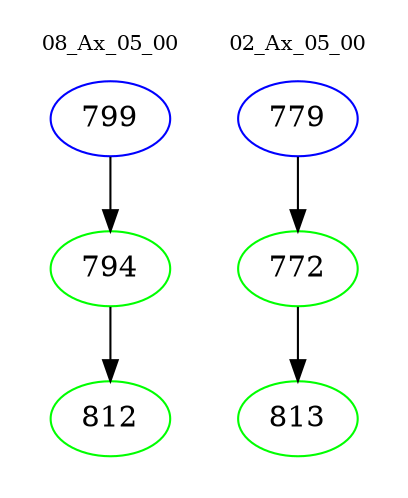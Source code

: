 digraph{
subgraph cluster_0 {
color = white
label = "08_Ax_05_00";
fontsize=10;
T0_799 [label="799", color="blue"]
T0_799 -> T0_794 [color="black"]
T0_794 [label="794", color="green"]
T0_794 -> T0_812 [color="black"]
T0_812 [label="812", color="green"]
}
subgraph cluster_1 {
color = white
label = "02_Ax_05_00";
fontsize=10;
T1_779 [label="779", color="blue"]
T1_779 -> T1_772 [color="black"]
T1_772 [label="772", color="green"]
T1_772 -> T1_813 [color="black"]
T1_813 [label="813", color="green"]
}
}
